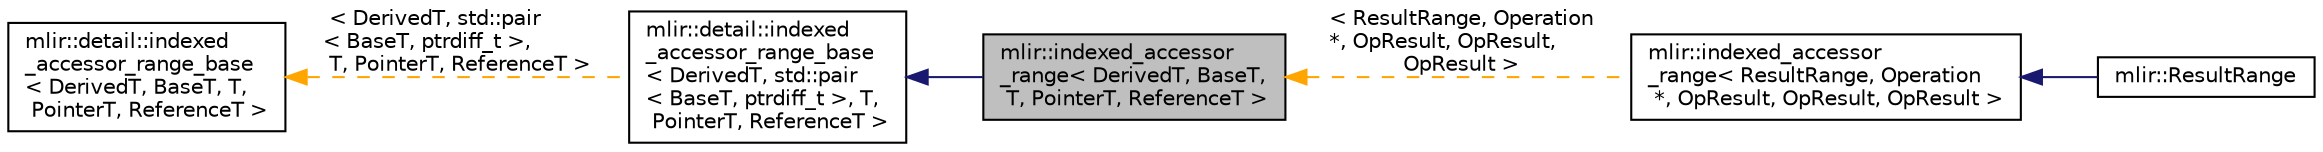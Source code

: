 digraph "mlir::indexed_accessor_range&lt; DerivedT, BaseT, T, PointerT, ReferenceT &gt;"
{
  bgcolor="transparent";
  edge [fontname="Helvetica",fontsize="10",labelfontname="Helvetica",labelfontsize="10"];
  node [fontname="Helvetica",fontsize="10",shape=record];
  rankdir="LR";
  Node0 [label="mlir::indexed_accessor\l_range\< DerivedT, BaseT,\l T, PointerT, ReferenceT \>",height=0.2,width=0.4,color="black", fillcolor="grey75", style="filled", fontcolor="black"];
  Node1 -> Node0 [dir="back",color="midnightblue",fontsize="10",style="solid",fontname="Helvetica"];
  Node1 [label="mlir::detail::indexed\l_accessor_range_base\l\< DerivedT, std::pair\l\< BaseT, ptrdiff_t \>, T,\l PointerT, ReferenceT \>",height=0.2,width=0.4,color="black",URL="$classmlir_1_1detail_1_1indexed__accessor__range__base.html"];
  Node2 -> Node1 [dir="back",color="orange",fontsize="10",style="dashed",label=" \< DerivedT, std::pair\l\< BaseT, ptrdiff_t \>,\l T, PointerT, ReferenceT \>" ,fontname="Helvetica"];
  Node2 [label="mlir::detail::indexed\l_accessor_range_base\l\< DerivedT, BaseT, T,\l PointerT, ReferenceT \>",height=0.2,width=0.4,color="black",URL="$classmlir_1_1detail_1_1indexed__accessor__range__base.html",tooltip="The class represents the base of a range of indexed_accessor_iterators. "];
  Node0 -> Node3 [dir="back",color="orange",fontsize="10",style="dashed",label=" \< ResultRange, Operation\l *, OpResult, OpResult,\l OpResult \>" ,fontname="Helvetica"];
  Node3 [label="mlir::indexed_accessor\l_range\< ResultRange, Operation\l *, OpResult, OpResult, OpResult \>",height=0.2,width=0.4,color="black",URL="$classmlir_1_1indexed__accessor__range.html"];
  Node3 -> Node4 [dir="back",color="midnightblue",fontsize="10",style="solid",fontname="Helvetica"];
  Node4 [label="mlir::ResultRange",height=0.2,width=0.4,color="black",URL="$classmlir_1_1ResultRange.html",tooltip="This class implements the result iterators for the Operation class. "];
}
